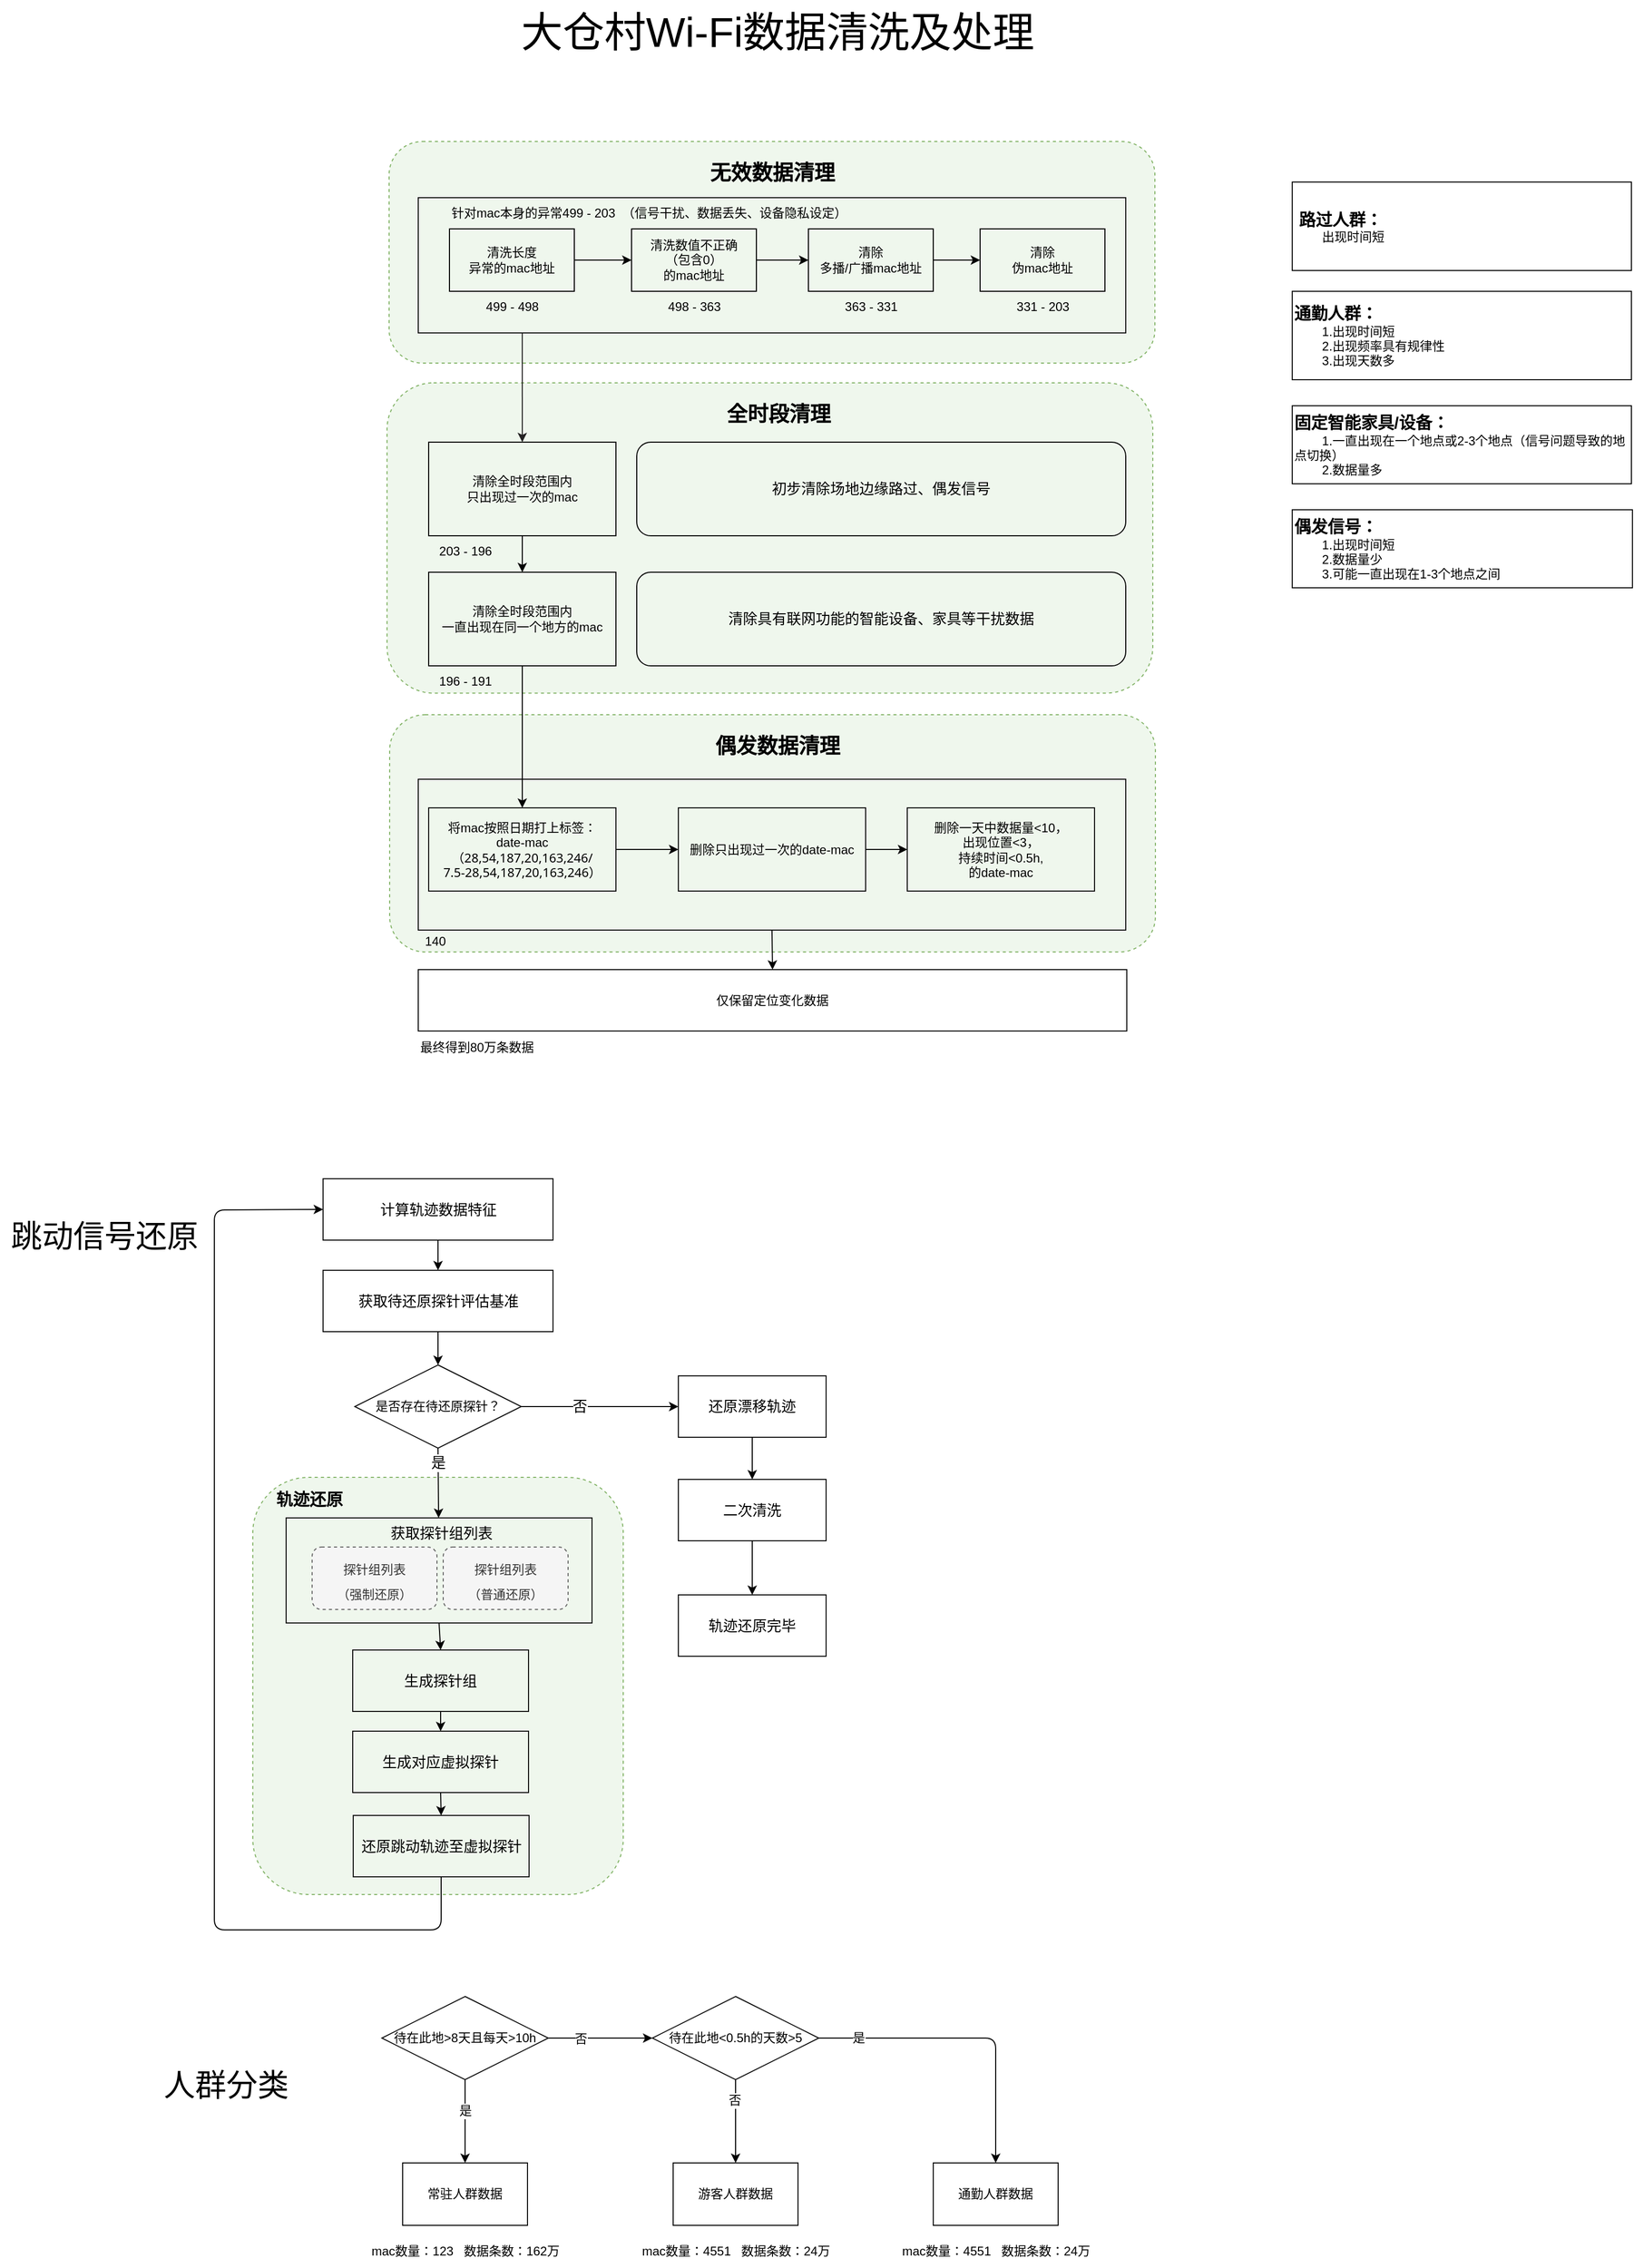 <mxfile>
    <diagram id="5Ob9r-cBuhqN_jd1uwc4" name="Page-1">
        <mxGraphModel dx="1040" dy="919" grid="0" gridSize="10" guides="1" tooltips="1" connect="1" arrows="1" fold="1" page="1" pageScale="1" pageWidth="2339" pageHeight="3300" background="#ffffff" math="0" shadow="0">
            <root>
                <mxCell id="0"/>
                <mxCell id="1" parent="0"/>
                <mxCell id="87" value="" style="rounded=1;whiteSpace=wrap;html=1;fillColor=#EFF7ED;strokeColor=#82b366;dashed=1;" vertex="1" parent="1">
                    <mxGeometry x="292" y="1606" width="356" height="401" as="geometry"/>
                </mxCell>
                <mxCell id="94" value="还原跳动轨迹至虚拟探针" style="whiteSpace=wrap;html=1;fontSize=14;fillColor=none;fontColor=#000000;strokeColor=#0d0d0d;" vertex="1" parent="87">
                    <mxGeometry x="96.5" y="325" width="169" height="59" as="geometry"/>
                </mxCell>
                <mxCell id="80" value="" style="rounded=1;whiteSpace=wrap;html=1;fillColor=#EFF7ED;strokeColor=#82b366;dashed=1;" vertex="1" parent="1">
                    <mxGeometry x="423.5" y="873" width="736" height="228" as="geometry"/>
                </mxCell>
                <mxCell id="79" value="" style="rounded=1;whiteSpace=wrap;html=1;fillColor=#EFF7ED;strokeColor=#82b366;dashed=1;" vertex="1" parent="1">
                    <mxGeometry x="421" y="554" width="736" height="298.25" as="geometry"/>
                </mxCell>
                <mxCell id="78" value="" style="rounded=1;whiteSpace=wrap;html=1;fillColor=#EFF7ED;strokeColor=#82b366;dashed=1;" vertex="1" parent="1">
                    <mxGeometry x="423" y="322" width="736" height="213" as="geometry"/>
                </mxCell>
                <mxCell id="74" style="edgeStyle=none;html=1;exitX=0.5;exitY=1;exitDx=0;exitDy=0;entryX=0.5;entryY=0;entryDx=0;entryDy=0;strokeColor=#030303;fontColor=#000000;" edge="1" parent="1" source="68" target="73">
                    <mxGeometry relative="1" as="geometry"/>
                </mxCell>
                <mxCell id="68" value="" style="whiteSpace=wrap;html=1;fillColor=none;fontColor=#000000;strokeColor=#0d0d0d;" parent="1" vertex="1">
                    <mxGeometry x="451" y="935" width="680" height="145" as="geometry"/>
                </mxCell>
                <mxCell id="13" value="" style="whiteSpace=wrap;html=1;fillColor=none;strokeColor=#0d0d0d;" parent="1" vertex="1">
                    <mxGeometry x="451" y="376" width="680" height="130" as="geometry"/>
                </mxCell>
                <mxCell id="6" style="edgeStyle=none;html=1;exitX=1;exitY=0.5;exitDx=0;exitDy=0;entryX=0;entryY=0.5;entryDx=0;entryDy=0;fontColor=#000000;strokeColor=#030303;" parent="1" source="2" target="4" edge="1">
                    <mxGeometry relative="1" as="geometry"/>
                </mxCell>
                <mxCell id="2" value="清洗长度&lt;br&gt;异常的mac地址" style="whiteSpace=wrap;html=1;fillColor=none;fontColor=#000000;strokeColor=#000000;" parent="1" vertex="1">
                    <mxGeometry x="481" y="406" width="120" height="60" as="geometry"/>
                </mxCell>
                <mxCell id="3" value="499 - 498" style="text;html=1;align=center;verticalAlign=middle;resizable=0;points=[];autosize=1;strokeColor=none;fillColor=none;fontColor=#000000;" parent="1" vertex="1">
                    <mxGeometry x="506" y="466" width="70" height="30" as="geometry"/>
                </mxCell>
                <mxCell id="9" style="edgeStyle=none;html=1;exitX=1;exitY=0.5;exitDx=0;exitDy=0;entryX=0;entryY=0.5;entryDx=0;entryDy=0;fontColor=#000000;strokeColor=#030303;" parent="1" source="4" target="7" edge="1">
                    <mxGeometry relative="1" as="geometry"/>
                </mxCell>
                <mxCell id="4" value="清洗数值不正确&lt;br&gt;（包含0）&lt;br&gt;的mac地址" style="whiteSpace=wrap;html=1;fillColor=none;fontColor=#000000;strokeColor=#000000;" parent="1" vertex="1">
                    <mxGeometry x="656" y="406" width="120" height="60" as="geometry"/>
                </mxCell>
                <mxCell id="5" value="498 - 363" style="text;html=1;align=center;verticalAlign=middle;resizable=0;points=[];autosize=1;strokeColor=none;fillColor=none;fontColor=#000000;" parent="1" vertex="1">
                    <mxGeometry x="681" y="466" width="70" height="30" as="geometry"/>
                </mxCell>
                <mxCell id="12" style="edgeStyle=none;html=1;exitX=1;exitY=0.5;exitDx=0;exitDy=0;entryX=0;entryY=0.5;entryDx=0;entryDy=0;fontColor=#000000;strokeColor=#030303;" parent="1" source="7" target="10" edge="1">
                    <mxGeometry relative="1" as="geometry"/>
                </mxCell>
                <mxCell id="7" value="清除&lt;br&gt;多播/广播mac地址" style="whiteSpace=wrap;html=1;fillColor=none;fontColor=#000000;strokeColor=#000000;" parent="1" vertex="1">
                    <mxGeometry x="826" y="406" width="120" height="60" as="geometry"/>
                </mxCell>
                <mxCell id="8" value="363 - 331" style="text;html=1;align=center;verticalAlign=middle;resizable=0;points=[];autosize=1;strokeColor=none;fillColor=none;fontColor=#000000;" parent="1" vertex="1">
                    <mxGeometry x="851" y="466" width="70" height="30" as="geometry"/>
                </mxCell>
                <mxCell id="10" value="清除&lt;br&gt;伪mac地址" style="whiteSpace=wrap;html=1;fillColor=none;fontColor=#000000;strokeColor=#000000;" parent="1" vertex="1">
                    <mxGeometry x="991" y="406" width="120" height="60" as="geometry"/>
                </mxCell>
                <mxCell id="11" value="331 - 203" style="text;html=1;align=center;verticalAlign=middle;resizable=0;points=[];autosize=1;strokeColor=none;fillColor=none;fontColor=#000000;" parent="1" vertex="1">
                    <mxGeometry x="1016" y="466" width="70" height="30" as="geometry"/>
                </mxCell>
                <mxCell id="14" value="针对mac本身的异常499 - 203&amp;nbsp; （信号干扰、数据丢失、设备隐私设定）" style="text;html=1;align=left;verticalAlign=middle;resizable=0;points=[];autosize=1;fillColor=none;fontColor=#000000;" parent="1" vertex="1">
                    <mxGeometry x="481" y="376" width="400" height="30" as="geometry"/>
                </mxCell>
                <mxCell id="20" style="edgeStyle=none;html=1;exitX=0.5;exitY=1;exitDx=0;exitDy=0;entryX=0.5;entryY=0;entryDx=0;entryDy=0;fontColor=#000000;strokeColor=#030303;" parent="1" source="15" target="18" edge="1">
                    <mxGeometry relative="1" as="geometry"/>
                </mxCell>
                <mxCell id="15" value="清除全时段范围内&lt;br&gt;只出现过一次的mac" style="whiteSpace=wrap;html=1;fillColor=none;fontColor=#000000;strokeColor=#000000;" parent="1" vertex="1">
                    <mxGeometry x="461" y="611" width="180" height="90" as="geometry"/>
                </mxCell>
                <mxCell id="16" value="" style="edgeStyle=none;orthogonalLoop=1;jettySize=auto;html=1;entryX=0.5;entryY=0;entryDx=0;entryDy=0;exitX=0.147;exitY=1.002;exitDx=0;exitDy=0;exitPerimeter=0;fontColor=#000000;strokeColor=#242323;" parent="1" source="13" target="15" edge="1">
                    <mxGeometry width="100" relative="1" as="geometry">
                        <mxPoint x="551" y="511" as="sourcePoint"/>
                        <mxPoint x="601" y="546" as="targetPoint"/>
                        <Array as="points"/>
                    </mxGeometry>
                </mxCell>
                <mxCell id="17" value="初步清除场地边缘路过、偶发信号" style="rounded=1;whiteSpace=wrap;html=1;fontSize=14;fillColor=none;fontColor=#000000;strokeColor=#000000;" parent="1" vertex="1">
                    <mxGeometry x="661" y="611" width="470" height="90" as="geometry"/>
                </mxCell>
                <mxCell id="63" style="edgeStyle=none;html=1;exitX=0.5;exitY=1;exitDx=0;exitDy=0;entryX=0.5;entryY=0;entryDx=0;entryDy=0;fontSize=12;fontColor=#000000;strokeColor=#030303;" parent="1" source="18" target="25" edge="1">
                    <mxGeometry relative="1" as="geometry"/>
                </mxCell>
                <mxCell id="18" value="清除全时段范围内&lt;br&gt;一直出现在同一个地方的mac" style="whiteSpace=wrap;html=1;fillColor=none;fontColor=#000000;strokeColor=#000000;" parent="1" vertex="1">
                    <mxGeometry x="461" y="736" width="180" height="90" as="geometry"/>
                </mxCell>
                <mxCell id="19" value="203 - 196" style="text;html=1;align=center;verticalAlign=middle;resizable=0;points=[];autosize=1;strokeColor=none;fillColor=none;fontColor=#000000;" parent="1" vertex="1">
                    <mxGeometry x="461" y="701" width="70" height="30" as="geometry"/>
                </mxCell>
                <mxCell id="21" value="清除具有联网功能的智能设备、家具等干扰数据" style="rounded=1;whiteSpace=wrap;html=1;fontSize=14;fillColor=none;fontColor=#000000;strokeColor=#000000;" parent="1" vertex="1">
                    <mxGeometry x="661" y="736" width="470" height="90" as="geometry"/>
                </mxCell>
                <mxCell id="22" value="196 - 191" style="text;html=1;align=center;verticalAlign=middle;resizable=0;points=[];autosize=1;strokeColor=none;fillColor=none;fontColor=#000000;" parent="1" vertex="1">
                    <mxGeometry x="461" y="826" width="70" height="30" as="geometry"/>
                </mxCell>
                <mxCell id="23" value="全时段清理" style="text;html=1;align=center;verticalAlign=middle;resizable=0;points=[];autosize=1;strokeColor=none;fillColor=none;fontSize=20;horizontal=1;fontColor=#000000;fontStyle=1" parent="1" vertex="1">
                    <mxGeometry x="738" y="565" width="118" height="36" as="geometry"/>
                </mxCell>
                <mxCell id="60" style="edgeStyle=none;html=1;exitX=1;exitY=0.5;exitDx=0;exitDy=0;entryX=0;entryY=0.5;entryDx=0;entryDy=0;fontSize=12;fontColor=#000000;strokeColor=#030303;" parent="1" source="25" target="52" edge="1">
                    <mxGeometry relative="1" as="geometry"/>
                </mxCell>
                <mxCell id="25" value="&lt;font style=&quot;font-size: 12px;&quot;&gt;将mac按照日期打上标签：&lt;br&gt;date-mac&lt;br style=&quot;font-size: 12px;&quot;&gt;（&lt;span style=&quot;font-family: &amp;quot;Segoe WPC&amp;quot;, &amp;quot;Segoe UI&amp;quot;, sans-serif; text-align: right; font-size: 12px;&quot;&gt;28,54,187,20,163,246/&lt;/span&gt;&lt;br style=&quot;font-family: &amp;quot;Segoe WPC&amp;quot;, &amp;quot;Segoe UI&amp;quot;, sans-serif; text-align: right; font-size: 12px;&quot;&gt;&lt;span style=&quot;font-family: &amp;quot;Segoe WPC&amp;quot;, &amp;quot;Segoe UI&amp;quot;, sans-serif; text-align: right; font-size: 12px;&quot;&gt;7.5-28,54,187,20,163,246）&lt;/span&gt;&lt;/font&gt;" style="whiteSpace=wrap;html=1;fontSize=12;fillColor=none;fontColor=#000000;strokeColor=#0d0d0d;" parent="1" vertex="1">
                    <mxGeometry x="461" y="962.5" width="180" height="80" as="geometry"/>
                </mxCell>
                <mxCell id="26" value="人群分类" style="text;html=1;align=center;verticalAlign=middle;resizable=0;points=[];autosize=1;strokeColor=none;fillColor=none;fontSize=30;horizontal=1;fontColor=#000000;" parent="1" vertex="1">
                    <mxGeometry x="196" y="2165" width="140" height="50" as="geometry"/>
                </mxCell>
                <mxCell id="30" style="edgeStyle=none;html=1;exitX=0.5;exitY=1;exitDx=0;exitDy=0;entryX=0.5;entryY=0;entryDx=0;entryDy=0;fontSize=12;fontColor=#000000;" parent="1" source="27" target="29" edge="1">
                    <mxGeometry relative="1" as="geometry"/>
                </mxCell>
                <mxCell id="33" value="是" style="edgeLabel;html=1;align=center;verticalAlign=middle;resizable=0;points=[];fontSize=12;fontColor=#000000;" parent="30" vertex="1" connectable="0">
                    <mxGeometry x="0.43" y="1" relative="1" as="geometry">
                        <mxPoint x="-1" y="-27" as="offset"/>
                    </mxGeometry>
                </mxCell>
                <mxCell id="35" style="edgeStyle=none;html=1;exitX=1;exitY=0.5;exitDx=0;exitDy=0;entryX=0;entryY=0.5;entryDx=0;entryDy=0;fontSize=12;fontColor=#000000;" parent="1" source="27" target="34" edge="1">
                    <mxGeometry relative="1" as="geometry"/>
                </mxCell>
                <mxCell id="36" value="否" style="edgeLabel;html=1;align=center;verticalAlign=middle;resizable=0;points=[];fontSize=12;fontColor=#000000;" parent="35" vertex="1" connectable="0">
                    <mxGeometry x="-0.393" y="-1" relative="1" as="geometry">
                        <mxPoint as="offset"/>
                    </mxGeometry>
                </mxCell>
                <mxCell id="27" value="待在此地&amp;gt;8天且每天&amp;gt;10h" style="rhombus;whiteSpace=wrap;html=1;fontSize=12;fillColor=none;fontColor=#000000;strokeColor=#0d0d0d;" parent="1" vertex="1">
                    <mxGeometry x="416" y="2105" width="160" height="80" as="geometry"/>
                </mxCell>
                <mxCell id="29" value="常驻人群数据" style="whiteSpace=wrap;html=1;fontSize=12;fillColor=none;fontColor=#000000;strokeColor=#0d0d0d;" parent="1" vertex="1">
                    <mxGeometry x="436" y="2265" width="120" height="60" as="geometry"/>
                </mxCell>
                <mxCell id="31" value="mac数量：123&amp;nbsp; &amp;nbsp;数据条数：162万" style="text;html=1;align=center;verticalAlign=middle;resizable=0;points=[];autosize=1;fillColor=none;fontSize=12;fontColor=#000000;" parent="1" vertex="1">
                    <mxGeometry x="396" y="2335" width="200" height="30" as="geometry"/>
                </mxCell>
                <mxCell id="38" style="edgeStyle=none;html=1;entryX=0.5;entryY=0;entryDx=0;entryDy=0;fontSize=12;fontColor=#000000;" parent="1" source="34" target="37" edge="1">
                    <mxGeometry relative="1" as="geometry"/>
                </mxCell>
                <mxCell id="39" value="否" style="edgeLabel;html=1;align=center;verticalAlign=middle;resizable=0;points=[];fontSize=12;fontColor=#000000;" parent="38" vertex="1" connectable="0">
                    <mxGeometry x="-0.515" y="-1" relative="1" as="geometry">
                        <mxPoint as="offset"/>
                    </mxGeometry>
                </mxCell>
                <mxCell id="44" style="edgeStyle=none;html=1;exitX=1;exitY=0.5;exitDx=0;exitDy=0;entryX=0.5;entryY=0;entryDx=0;entryDy=0;fontSize=40;fontColor=#000000;" parent="1" source="34" target="43" edge="1">
                    <mxGeometry relative="1" as="geometry">
                        <Array as="points">
                            <mxPoint x="1006" y="2145"/>
                        </Array>
                    </mxGeometry>
                </mxCell>
                <mxCell id="46" value="是" style="edgeLabel;html=1;align=center;verticalAlign=middle;resizable=0;points=[];fontSize=12;fontColor=#000000;" parent="44" vertex="1" connectable="0">
                    <mxGeometry x="-0.738" relative="1" as="geometry">
                        <mxPoint as="offset"/>
                    </mxGeometry>
                </mxCell>
                <mxCell id="34" value="待在此地&amp;lt;0.5h的天数&amp;gt;5" style="rhombus;whiteSpace=wrap;html=1;fontSize=12;fillColor=none;fontColor=#000000;strokeColor=#0d0d0d;" parent="1" vertex="1">
                    <mxGeometry x="676" y="2105" width="160" height="80" as="geometry"/>
                </mxCell>
                <mxCell id="37" value="游客人群数据" style="whiteSpace=wrap;html=1;fontSize=12;fillColor=none;fontColor=#000000;strokeColor=#0d0d0d;" parent="1" vertex="1">
                    <mxGeometry x="696" y="2265" width="120" height="60" as="geometry"/>
                </mxCell>
                <mxCell id="40" value="mac数量：4551&amp;nbsp; &amp;nbsp;数据条数：24万" style="text;html=1;align=center;verticalAlign=middle;resizable=0;points=[];autosize=1;fillColor=none;fontSize=12;fontColor=#000000;" parent="1" vertex="1">
                    <mxGeometry x="656" y="2335" width="200" height="30" as="geometry"/>
                </mxCell>
                <mxCell id="41" value="大仓村Wi-Fi数据清洗及处理" style="text;html=1;align=center;verticalAlign=middle;resizable=0;points=[];autosize=1;strokeColor=none;fillColor=none;fontSize=40;fontColor=#000000;" parent="1" vertex="1">
                    <mxGeometry x="536" y="186" width="520" height="60" as="geometry"/>
                </mxCell>
                <mxCell id="43" value="通勤人群数据" style="whiteSpace=wrap;html=1;fontSize=12;fillColor=none;fontColor=#000000;strokeColor=#0d0d0d;" parent="1" vertex="1">
                    <mxGeometry x="946" y="2265" width="120" height="60" as="geometry"/>
                </mxCell>
                <mxCell id="47" value="mac数量：4551&amp;nbsp; &amp;nbsp;数据条数：24万" style="text;html=1;align=center;verticalAlign=middle;resizable=0;points=[];autosize=1;strokeColor=none;fillColor=none;fontSize=12;fontColor=#000000;" parent="1" vertex="1">
                    <mxGeometry x="906" y="2335" width="200" height="30" as="geometry"/>
                </mxCell>
                <mxCell id="67" style="edgeStyle=none;html=1;exitX=1;exitY=0.5;exitDx=0;exitDy=0;entryX=0;entryY=0.5;entryDx=0;entryDy=0;fontSize=16;fontColor=#000000;strokeColor=#030303;" parent="1" source="52" target="66" edge="1">
                    <mxGeometry relative="1" as="geometry"/>
                </mxCell>
                <mxCell id="52" value="删除只出现过一次的date-mac" style="whiteSpace=wrap;html=1;fontSize=12;fillColor=none;fontColor=#000000;strokeColor=#0d0d0d;" parent="1" vertex="1">
                    <mxGeometry x="701" y="962.5" width="180" height="80" as="geometry"/>
                </mxCell>
                <mxCell id="53" value="&lt;b&gt;&lt;font style=&quot;font-size: 16px;&quot;&gt;通勤人群：&lt;/font&gt;&lt;/b&gt;&lt;br&gt;&lt;span style=&quot;white-space: pre;&quot;&gt;&#9;&lt;/span&gt;1.出现时间短&lt;br&gt;&lt;span style=&quot;white-space: pre;&quot;&gt;&#9;&lt;/span&gt;2.出现频率具有规律性&lt;br&gt;&lt;span style=&quot;white-space: pre;&quot;&gt;&#9;&lt;/span&gt;3.出现天数多" style="whiteSpace=wrap;html=1;fontSize=12;align=left;fillColor=none;fontColor=#000000;strokeColor=#0d0d0d;" parent="1" vertex="1">
                    <mxGeometry x="1291" y="466" width="326" height="85" as="geometry"/>
                </mxCell>
                <mxCell id="54" value="&lt;b&gt;&lt;font style=&quot;font-size: 16px;&quot;&gt;固定智能家具/设备：&lt;/font&gt;&lt;/b&gt;&lt;br&gt;&lt;span style=&quot;white-space: pre;&quot;&gt;&#9;&lt;/span&gt;1.一直出现在一个地点或2-3个地点（信号问题导致的地点切换）&lt;br&gt;&lt;span style=&quot;white-space: pre;&quot;&gt;&#9;&lt;/span&gt;2.数据量多" style="whiteSpace=wrap;html=1;fontSize=12;align=left;fillColor=none;fontColor=#000000;strokeColor=#0d0d0d;" parent="1" vertex="1">
                    <mxGeometry x="1291" y="576" width="326" height="75" as="geometry"/>
                </mxCell>
                <mxCell id="55" value="&lt;b&gt;&lt;font style=&quot;font-size: 16px;&quot;&gt;偶发信号：&lt;/font&gt;&lt;/b&gt;&lt;br&gt;&lt;span style=&quot;white-space: pre;&quot;&gt;&#9;&lt;/span&gt;1.出现时间短&lt;br&gt;&lt;span style=&quot;white-space: pre;&quot;&gt;&#9;&lt;/span&gt;2.数据量少&lt;br&gt;&lt;span style=&quot;white-space: pre;&quot;&gt;&#9;&lt;/span&gt;3.可能一直出现在1-3个地点之间" style="whiteSpace=wrap;html=1;fontSize=12;align=left;fillColor=none;fontColor=#000000;strokeColor=#0d0d0d;" parent="1" vertex="1">
                    <mxGeometry x="1291" y="676" width="327" height="75" as="geometry"/>
                </mxCell>
                <mxCell id="62" value="140" style="text;html=1;align=center;verticalAlign=middle;resizable=0;points=[];autosize=1;strokeColor=none;fillColor=none;fontColor=#000000;" parent="1" vertex="1">
                    <mxGeometry x="448" y="1078" width="38" height="26" as="geometry"/>
                </mxCell>
                <mxCell id="64" value="偶发数据清理" style="text;html=1;align=center;verticalAlign=middle;resizable=0;points=[];autosize=1;strokeColor=none;fillColor=none;fontSize=20;horizontal=1;fontColor=#000000;fontStyle=1" parent="1" vertex="1">
                    <mxGeometry x="727" y="884" width="138" height="36" as="geometry"/>
                </mxCell>
                <mxCell id="65" value="&lt;font style=&quot;font-size: 16px;&quot;&gt;&lt;b&gt;&amp;nbsp;路过人群：&lt;/b&gt;&lt;/font&gt;&lt;br&gt;&lt;span style=&quot;white-space: pre;&quot;&gt;&#9;&lt;/span&gt;出现时间短" style="whiteSpace=wrap;html=1;fontSize=12;align=left;fillColor=none;fontColor=#000000;strokeColor=#0d0d0d;" parent="1" vertex="1">
                    <mxGeometry x="1291" y="361" width="326" height="85" as="geometry"/>
                </mxCell>
                <mxCell id="66" value="删除一天中数据量&amp;lt;10，&lt;br&gt;出现位置&amp;lt;3，&lt;br&gt;持续时间&amp;lt;0.5h,&lt;br&gt;的date-mac" style="whiteSpace=wrap;html=1;fontSize=12;fillColor=none;fontColor=#000000;strokeColor=#0d0d0d;" parent="1" vertex="1">
                    <mxGeometry x="921" y="962.5" width="180" height="80" as="geometry"/>
                </mxCell>
                <mxCell id="69" value="跳动信号还原" style="text;html=1;align=center;verticalAlign=middle;resizable=0;points=[];autosize=1;strokeColor=none;fillColor=none;fontSize=30;horizontal=1;fontColor=#000000;" parent="1" vertex="1">
                    <mxGeometry x="49" y="1349" width="200" height="50" as="geometry"/>
                </mxCell>
                <mxCell id="70" value="无效数据清理" style="text;html=1;align=center;verticalAlign=middle;resizable=0;points=[];autosize=1;strokeColor=none;fillColor=none;fontSize=20;horizontal=1;fontColor=#000000;fontStyle=1" parent="1" vertex="1">
                    <mxGeometry x="722" y="333" width="138" height="36" as="geometry"/>
                </mxCell>
                <mxCell id="73" value="仅保留定位变化数据" style="whiteSpace=wrap;html=1;fontSize=12;fillColor=none;fontColor=#000000;strokeColor=#0d0d0d;" vertex="1" parent="1">
                    <mxGeometry x="451" y="1118" width="681" height="59" as="geometry"/>
                </mxCell>
                <mxCell id="75" value="最终得到80万条数据" style="text;html=1;align=center;verticalAlign=middle;resizable=0;points=[];autosize=1;strokeColor=none;fillColor=none;fontColor=#000000;" vertex="1" parent="1">
                    <mxGeometry x="443" y="1180" width="127" height="26" as="geometry"/>
                </mxCell>
                <mxCell id="97" style="edgeStyle=none;html=1;exitX=0.5;exitY=1;exitDx=0;exitDy=0;entryX=0.5;entryY=0;entryDx=0;entryDy=0;strokeColor=#030303;fontSize=14;fontColor=#000000;" edge="1" parent="1" source="82" target="83">
                    <mxGeometry relative="1" as="geometry"/>
                </mxCell>
                <mxCell id="82" value="计算轨迹数据特征" style="whiteSpace=wrap;html=1;fontSize=14;fillColor=none;fontColor=#000000;strokeColor=#0d0d0d;" vertex="1" parent="1">
                    <mxGeometry x="359.5" y="1319" width="221" height="59" as="geometry"/>
                </mxCell>
                <mxCell id="98" style="edgeStyle=none;html=1;exitX=0.5;exitY=1;exitDx=0;exitDy=0;entryX=0.5;entryY=0;entryDx=0;entryDy=0;strokeColor=#030303;fontSize=14;fontColor=#000000;" edge="1" parent="1" source="83" target="96">
                    <mxGeometry relative="1" as="geometry">
                        <mxPoint x="467" y="1480" as="targetPoint"/>
                    </mxGeometry>
                </mxCell>
                <mxCell id="83" value="获取待还原探针评估基准" style="whiteSpace=wrap;html=1;fontSize=14;fillColor=none;fontColor=#000000;strokeColor=#0d0d0d;" vertex="1" parent="1">
                    <mxGeometry x="359.5" y="1407" width="221" height="59" as="geometry"/>
                </mxCell>
                <mxCell id="85" value="&lt;font style=&quot;font-size: 12px;&quot;&gt;探针组列表&lt;br&gt;（强制还原）&lt;/font&gt;" style="rounded=1;whiteSpace=wrap;html=1;dashed=1;strokeColor=#666666;fontSize=20;fontColor=#333333;fillColor=#f5f5f5;" vertex="1" parent="1">
                    <mxGeometry x="349" y="1673" width="120" height="60" as="geometry"/>
                </mxCell>
                <mxCell id="86" value="&lt;font style=&quot;font-size: 12px;&quot;&gt;探针组列表&lt;br&gt;（普通还原）&lt;br&gt;&lt;/font&gt;" style="rounded=1;whiteSpace=wrap;html=1;dashed=1;strokeColor=#666666;fontSize=20;fontColor=#333333;fillColor=#f5f5f5;" vertex="1" parent="1">
                    <mxGeometry x="475" y="1673" width="120" height="60" as="geometry"/>
                </mxCell>
                <mxCell id="88" value="轨迹还原" style="text;html=1;align=center;verticalAlign=middle;resizable=0;points=[];autosize=1;strokeColor=none;fillColor=none;fontSize=16;fontColor=#000000;fontStyle=1" vertex="1" parent="1">
                    <mxGeometry x="305" y="1611" width="82" height="31" as="geometry"/>
                </mxCell>
                <mxCell id="100" style="edgeStyle=none;html=1;exitX=0.5;exitY=1;exitDx=0;exitDy=0;entryX=0.5;entryY=0;entryDx=0;entryDy=0;strokeColor=#030303;fontSize=14;fontColor=#000000;" edge="1" parent="1" source="90" target="92">
                    <mxGeometry relative="1" as="geometry"/>
                </mxCell>
                <mxCell id="90" value="" style="whiteSpace=wrap;html=1;fontSize=12;fillColor=none;fontColor=#000000;strokeColor=#0d0d0d;" vertex="1" parent="1">
                    <mxGeometry x="324" y="1645" width="294" height="101" as="geometry"/>
                </mxCell>
                <mxCell id="91" value="获取探针组列表" style="text;html=1;align=center;verticalAlign=middle;resizable=0;points=[];autosize=1;strokeColor=none;fillColor=none;fontSize=14;fontColor=#000000;" vertex="1" parent="1">
                    <mxGeometry x="415" y="1645" width="116" height="29" as="geometry"/>
                </mxCell>
                <mxCell id="101" style="edgeStyle=none;html=1;exitX=0.5;exitY=1;exitDx=0;exitDy=0;strokeColor=#030303;fontSize=14;fontColor=#000000;" edge="1" parent="1" source="92" target="93">
                    <mxGeometry relative="1" as="geometry"/>
                </mxCell>
                <mxCell id="92" value="生成探针组" style="whiteSpace=wrap;html=1;fontSize=14;fillColor=none;fontColor=#000000;strokeColor=#0d0d0d;" vertex="1" parent="1">
                    <mxGeometry x="388" y="1772" width="169" height="59" as="geometry"/>
                </mxCell>
                <mxCell id="102" style="edgeStyle=none;html=1;exitX=0.5;exitY=1;exitDx=0;exitDy=0;entryX=0.5;entryY=0;entryDx=0;entryDy=0;strokeColor=#030303;fontSize=14;fontColor=#000000;" edge="1" parent="1" source="93" target="94">
                    <mxGeometry relative="1" as="geometry"/>
                </mxCell>
                <mxCell id="93" value="生成对应虚拟探针" style="whiteSpace=wrap;html=1;fontSize=14;fillColor=none;fontColor=#000000;strokeColor=#0d0d0d;" vertex="1" parent="1">
                    <mxGeometry x="388" y="1850" width="169" height="59" as="geometry"/>
                </mxCell>
                <mxCell id="99" style="edgeStyle=none;html=1;exitX=0.5;exitY=1;exitDx=0;exitDy=0;strokeColor=#030303;fontSize=14;fontColor=#000000;" edge="1" parent="1" source="96" target="90">
                    <mxGeometry relative="1" as="geometry"/>
                </mxCell>
                <mxCell id="104" value="是" style="edgeLabel;html=1;align=center;verticalAlign=middle;resizable=0;points=[];fontSize=14;fontColor=#000000;labelBackgroundColor=#ffffff;" vertex="1" connectable="0" parent="99">
                    <mxGeometry x="-0.279" relative="1" as="geometry">
                        <mxPoint y="-10" as="offset"/>
                    </mxGeometry>
                </mxCell>
                <mxCell id="106" style="edgeStyle=none;html=1;exitX=1;exitY=0.5;exitDx=0;exitDy=0;entryX=0;entryY=0.5;entryDx=0;entryDy=0;strokeColor=#030303;fontSize=14;fontColor=#000000;" edge="1" parent="1" source="96" target="105">
                    <mxGeometry relative="1" as="geometry"/>
                </mxCell>
                <mxCell id="107" value="否" style="edgeLabel;html=1;align=center;verticalAlign=middle;resizable=0;points=[];fontSize=14;fontColor=#000000;labelBackgroundColor=#ffffff;" vertex="1" connectable="0" parent="106">
                    <mxGeometry x="0.35" y="-1" relative="1" as="geometry">
                        <mxPoint x="-46" y="-1" as="offset"/>
                    </mxGeometry>
                </mxCell>
                <mxCell id="96" value="是否存在待还原探针？" style="rhombus;whiteSpace=wrap;html=1;fontSize=12;fillColor=none;fontColor=#000000;strokeColor=#0d0d0d;" vertex="1" parent="1">
                    <mxGeometry x="390" y="1498" width="160" height="80" as="geometry"/>
                </mxCell>
                <mxCell id="103" style="edgeStyle=none;html=1;exitX=0.5;exitY=1;exitDx=0;exitDy=0;entryX=0;entryY=0.5;entryDx=0;entryDy=0;strokeColor=#030303;fontSize=14;fontColor=#000000;" edge="1" parent="1" source="94" target="82">
                    <mxGeometry relative="1" as="geometry">
                        <Array as="points">
                            <mxPoint x="473" y="2041"/>
                            <mxPoint x="255" y="2041"/>
                            <mxPoint x="255" y="1349"/>
                        </Array>
                    </mxGeometry>
                </mxCell>
                <mxCell id="110" style="edgeStyle=none;html=1;exitX=0.5;exitY=1;exitDx=0;exitDy=0;entryX=0.5;entryY=0;entryDx=0;entryDy=0;strokeColor=#030303;fontSize=14;fontColor=#000000;" edge="1" parent="1" source="105" target="108">
                    <mxGeometry relative="1" as="geometry"/>
                </mxCell>
                <mxCell id="105" value="还原漂移轨迹" style="whiteSpace=wrap;html=1;fontSize=14;fillColor=none;fontColor=#000000;strokeColor=#0d0d0d;" vertex="1" parent="1">
                    <mxGeometry x="701" y="1508.5" width="142" height="59" as="geometry"/>
                </mxCell>
                <mxCell id="111" style="edgeStyle=none;html=1;exitX=0.5;exitY=1;exitDx=0;exitDy=0;entryX=0.5;entryY=0;entryDx=0;entryDy=0;strokeColor=#030303;fontSize=14;fontColor=#000000;" edge="1" parent="1" source="108" target="109">
                    <mxGeometry relative="1" as="geometry"/>
                </mxCell>
                <mxCell id="108" value="二次清洗" style="whiteSpace=wrap;html=1;fontSize=14;fillColor=none;fontColor=#000000;strokeColor=#0d0d0d;" vertex="1" parent="1">
                    <mxGeometry x="701" y="1608" width="142" height="59" as="geometry"/>
                </mxCell>
                <mxCell id="109" value="轨迹还原完毕" style="whiteSpace=wrap;html=1;fontSize=14;fillColor=none;fontColor=#000000;strokeColor=#0d0d0d;" vertex="1" parent="1">
                    <mxGeometry x="701" y="1719" width="142" height="59" as="geometry"/>
                </mxCell>
            </root>
        </mxGraphModel>
    </diagram>
</mxfile>